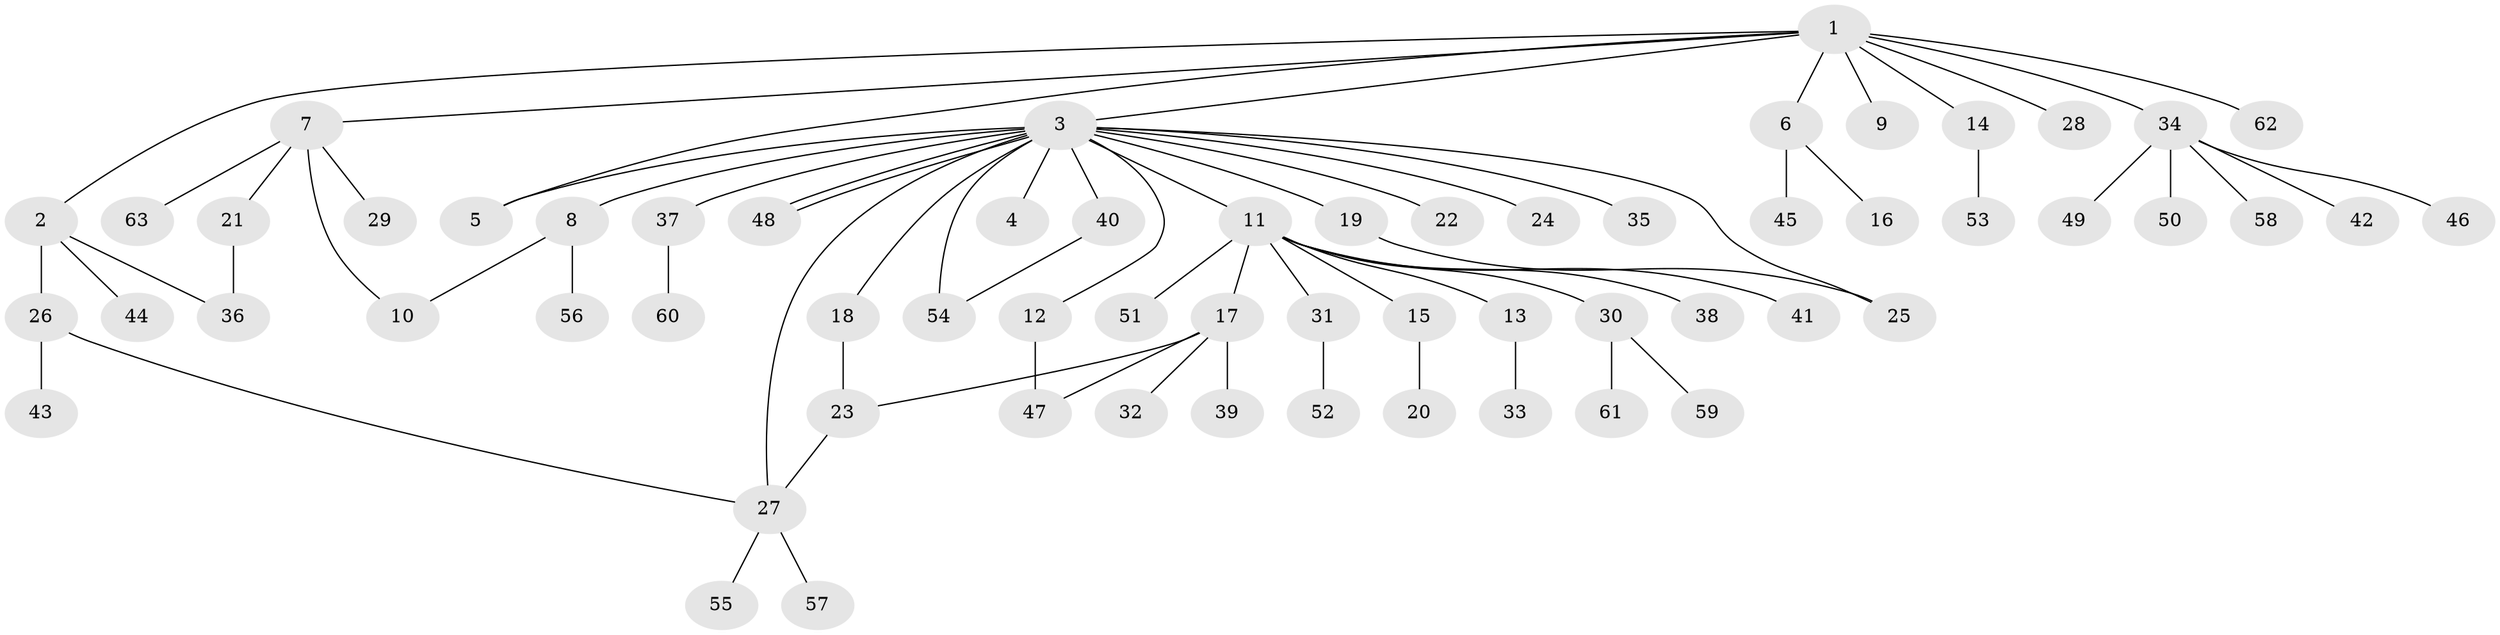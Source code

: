 // Generated by graph-tools (version 1.1) at 2025/26/03/09/25 03:26:02]
// undirected, 63 vertices, 72 edges
graph export_dot {
graph [start="1"]
  node [color=gray90,style=filled];
  1;
  2;
  3;
  4;
  5;
  6;
  7;
  8;
  9;
  10;
  11;
  12;
  13;
  14;
  15;
  16;
  17;
  18;
  19;
  20;
  21;
  22;
  23;
  24;
  25;
  26;
  27;
  28;
  29;
  30;
  31;
  32;
  33;
  34;
  35;
  36;
  37;
  38;
  39;
  40;
  41;
  42;
  43;
  44;
  45;
  46;
  47;
  48;
  49;
  50;
  51;
  52;
  53;
  54;
  55;
  56;
  57;
  58;
  59;
  60;
  61;
  62;
  63;
  1 -- 2;
  1 -- 3;
  1 -- 5;
  1 -- 6;
  1 -- 7;
  1 -- 9;
  1 -- 14;
  1 -- 28;
  1 -- 34;
  1 -- 62;
  2 -- 26;
  2 -- 36;
  2 -- 44;
  3 -- 4;
  3 -- 5;
  3 -- 8;
  3 -- 11;
  3 -- 12;
  3 -- 18;
  3 -- 19;
  3 -- 22;
  3 -- 24;
  3 -- 25;
  3 -- 27;
  3 -- 35;
  3 -- 37;
  3 -- 40;
  3 -- 48;
  3 -- 48;
  3 -- 54;
  6 -- 16;
  6 -- 45;
  7 -- 10;
  7 -- 21;
  7 -- 29;
  7 -- 63;
  8 -- 10;
  8 -- 56;
  11 -- 13;
  11 -- 15;
  11 -- 17;
  11 -- 30;
  11 -- 31;
  11 -- 38;
  11 -- 41;
  11 -- 51;
  12 -- 47;
  13 -- 33;
  14 -- 53;
  15 -- 20;
  17 -- 23;
  17 -- 32;
  17 -- 39;
  17 -- 47;
  18 -- 23;
  19 -- 25;
  21 -- 36;
  23 -- 27;
  26 -- 27;
  26 -- 43;
  27 -- 55;
  27 -- 57;
  30 -- 59;
  30 -- 61;
  31 -- 52;
  34 -- 42;
  34 -- 46;
  34 -- 49;
  34 -- 50;
  34 -- 58;
  37 -- 60;
  40 -- 54;
}
